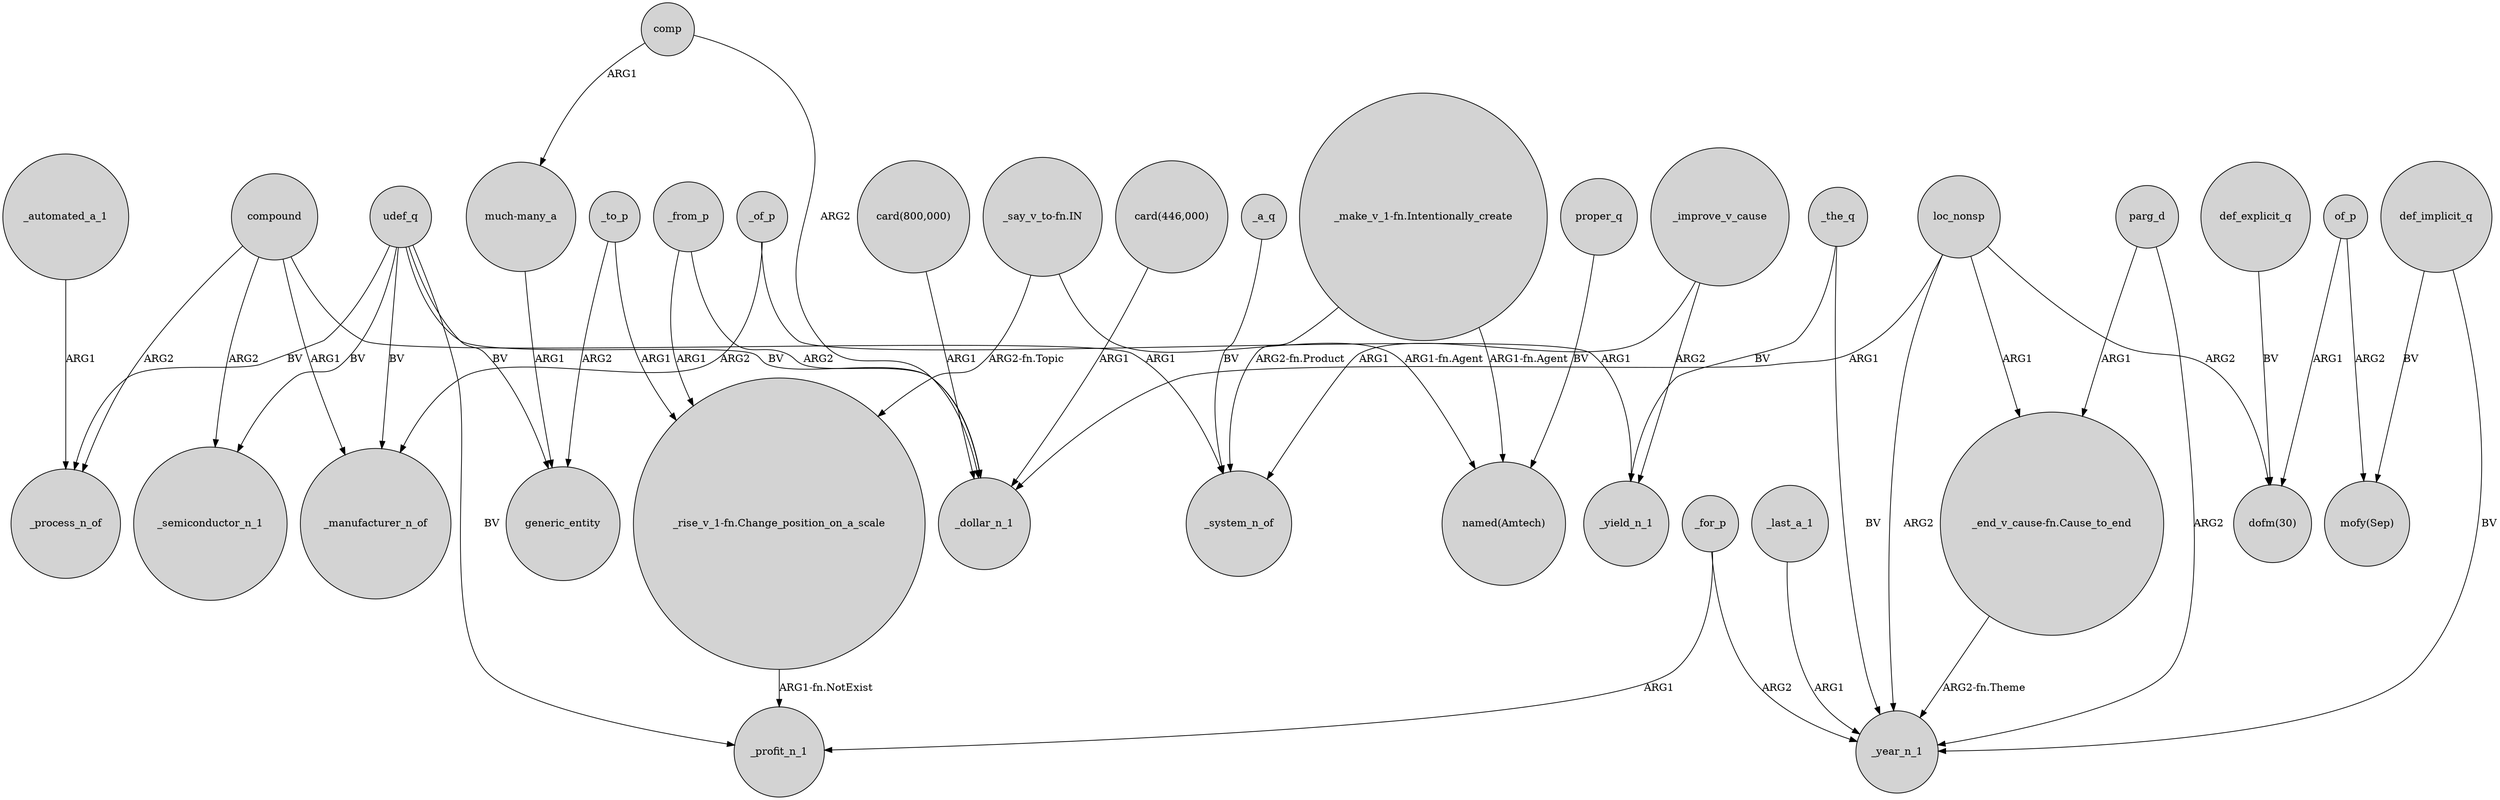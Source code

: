 digraph {
	node [shape=circle style=filled]
	_automated_a_1 -> _process_n_of [label=ARG1]
	_the_q -> _yield_n_1 [label=BV]
	"_make_v_1-fn.Intentionally_create" -> "named(Amtech)" [label="ARG1-fn.Agent"]
	compound -> _manufacturer_n_of [label=ARG1]
	udef_q -> generic_entity [label=BV]
	_for_p -> _year_n_1 [label=ARG2]
	def_implicit_q -> _year_n_1 [label=BV]
	compound -> _system_n_of [label=ARG1]
	"much-many_a" -> generic_entity [label=ARG1]
	udef_q -> _process_n_of [label=BV]
	"_end_v_cause-fn.Cause_to_end" -> _year_n_1 [label="ARG2-fn.Theme"]
	parg_d -> _year_n_1 [label=ARG2]
	compound -> _process_n_of [label=ARG2]
	"card(800,000)" -> _dollar_n_1 [label=ARG1]
	of_p -> "mofy(Sep)" [label=ARG2]
	udef_q -> _manufacturer_n_of [label=BV]
	_improve_v_cause -> _system_n_of [label=ARG1]
	_to_p -> generic_entity [label=ARG2]
	"card(446,000)" -> _dollar_n_1 [label=ARG1]
	def_explicit_q -> "dofm(30)" [label=BV]
	_of_p -> _yield_n_1 [label=ARG1]
	compound -> _semiconductor_n_1 [label=ARG2]
	loc_nonsp -> "dofm(30)" [label=ARG2]
	_improve_v_cause -> _yield_n_1 [label=ARG2]
	comp -> "much-many_a" [label=ARG1]
	loc_nonsp -> "_end_v_cause-fn.Cause_to_end" [label=ARG1]
	"_make_v_1-fn.Intentionally_create" -> _system_n_of [label="ARG2-fn.Product"]
	parg_d -> "_end_v_cause-fn.Cause_to_end" [label=ARG1]
	def_implicit_q -> "mofy(Sep)" [label=BV]
	loc_nonsp -> _year_n_1 [label=ARG2]
	_of_p -> _manufacturer_n_of [label=ARG2]
	udef_q -> _semiconductor_n_1 [label=BV]
	_last_a_1 -> _year_n_1 [label=ARG1]
	_the_q -> _year_n_1 [label=BV]
	_for_p -> _profit_n_1 [label=ARG1]
	_a_q -> _system_n_of [label=BV]
	proper_q -> "named(Amtech)" [label=BV]
	comp -> _dollar_n_1 [label=ARG2]
	"_say_v_to-fn.IN" -> "_rise_v_1-fn.Change_position_on_a_scale" [label="ARG2-fn.Topic"]
	udef_q -> _profit_n_1 [label=BV]
	_from_p -> _dollar_n_1 [label=ARG2]
	of_p -> "dofm(30)" [label=ARG1]
	_to_p -> "_rise_v_1-fn.Change_position_on_a_scale" [label=ARG1]
	loc_nonsp -> _dollar_n_1 [label=ARG1]
	"_say_v_to-fn.IN" -> "named(Amtech)" [label="ARG1-fn.Agent"]
	udef_q -> _dollar_n_1 [label=BV]
	_from_p -> "_rise_v_1-fn.Change_position_on_a_scale" [label=ARG1]
	"_rise_v_1-fn.Change_position_on_a_scale" -> _profit_n_1 [label="ARG1-fn.NotExist"]
}
